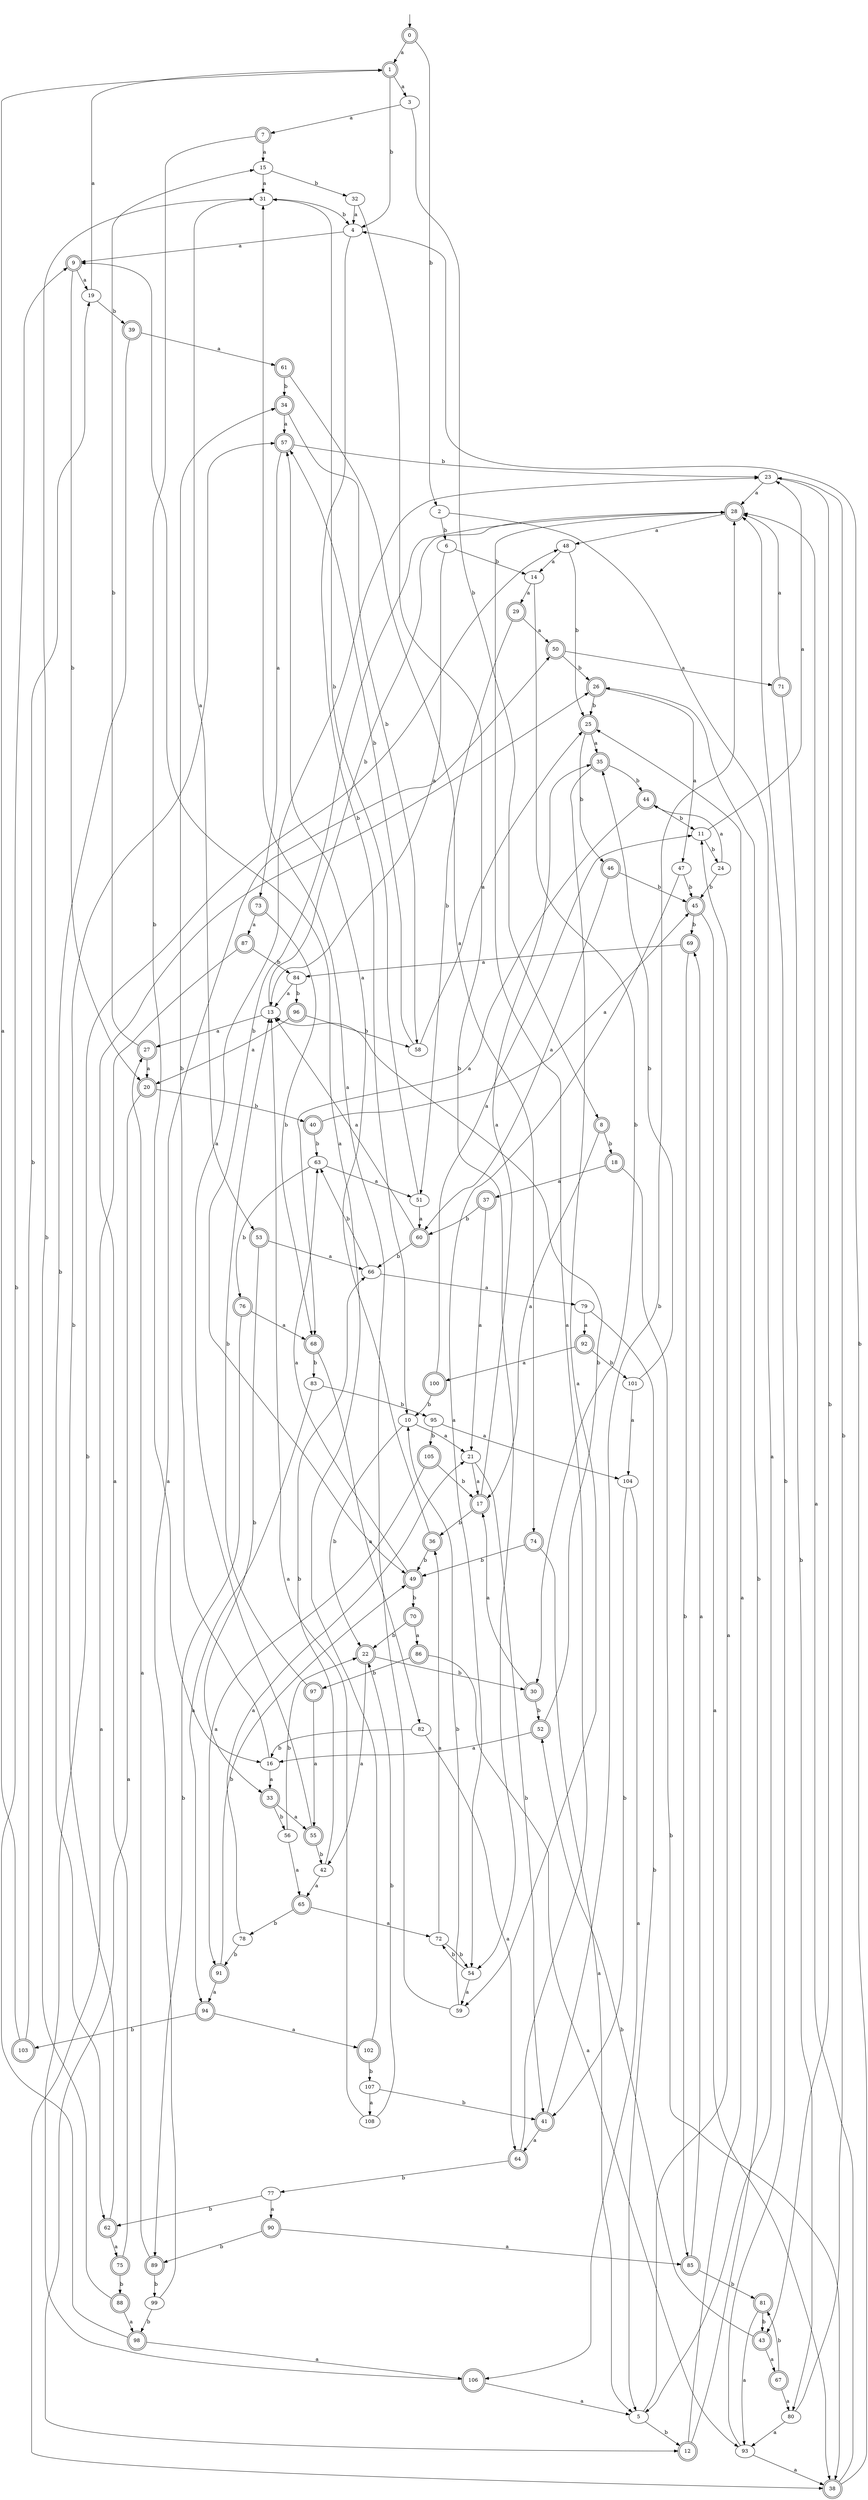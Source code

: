 digraph RandomDFA {
  __start0 [label="", shape=none];
  __start0 -> 0 [label=""];
  0 [shape=circle] [shape=doublecircle]
  0 -> 1 [label="a"]
  0 -> 2 [label="b"]
  1 [shape=doublecircle]
  1 -> 3 [label="a"]
  1 -> 4 [label="b"]
  2
  2 -> 5 [label="a"]
  2 -> 6 [label="b"]
  3
  3 -> 7 [label="a"]
  3 -> 8 [label="b"]
  4
  4 -> 9 [label="a"]
  4 -> 10 [label="b"]
  5
  5 -> 11 [label="a"]
  5 -> 12 [label="b"]
  6
  6 -> 13 [label="a"]
  6 -> 14 [label="b"]
  7 [shape=doublecircle]
  7 -> 15 [label="a"]
  7 -> 16 [label="b"]
  8 [shape=doublecircle]
  8 -> 17 [label="a"]
  8 -> 18 [label="b"]
  9 [shape=doublecircle]
  9 -> 19 [label="a"]
  9 -> 20 [label="b"]
  10
  10 -> 21 [label="a"]
  10 -> 22 [label="b"]
  11
  11 -> 23 [label="a"]
  11 -> 24 [label="b"]
  12 [shape=doublecircle]
  12 -> 25 [label="a"]
  12 -> 26 [label="b"]
  13
  13 -> 27 [label="a"]
  13 -> 28 [label="b"]
  14
  14 -> 29 [label="a"]
  14 -> 30 [label="b"]
  15
  15 -> 31 [label="a"]
  15 -> 32 [label="b"]
  16
  16 -> 33 [label="a"]
  16 -> 34 [label="b"]
  17 [shape=doublecircle]
  17 -> 35 [label="a"]
  17 -> 36 [label="b"]
  18 [shape=doublecircle]
  18 -> 37 [label="a"]
  18 -> 38 [label="b"]
  19
  19 -> 1 [label="a"]
  19 -> 39 [label="b"]
  20 [shape=doublecircle]
  20 -> 12 [label="a"]
  20 -> 40 [label="b"]
  21
  21 -> 17 [label="a"]
  21 -> 41 [label="b"]
  22 [shape=doublecircle]
  22 -> 42 [label="a"]
  22 -> 30 [label="b"]
  23
  23 -> 28 [label="a"]
  23 -> 43 [label="b"]
  24
  24 -> 44 [label="a"]
  24 -> 45 [label="b"]
  25 [shape=doublecircle]
  25 -> 35 [label="a"]
  25 -> 46 [label="b"]
  26 [shape=doublecircle]
  26 -> 47 [label="a"]
  26 -> 25 [label="b"]
  27 [shape=doublecircle]
  27 -> 20 [label="a"]
  27 -> 15 [label="b"]
  28 [shape=doublecircle]
  28 -> 48 [label="a"]
  28 -> 49 [label="b"]
  29 [shape=doublecircle]
  29 -> 50 [label="a"]
  29 -> 51 [label="b"]
  30 [shape=doublecircle]
  30 -> 17 [label="a"]
  30 -> 52 [label="b"]
  31
  31 -> 53 [label="a"]
  31 -> 4 [label="b"]
  32
  32 -> 4 [label="a"]
  32 -> 54 [label="b"]
  33 [shape=doublecircle]
  33 -> 55 [label="a"]
  33 -> 56 [label="b"]
  34 [shape=doublecircle]
  34 -> 57 [label="a"]
  34 -> 58 [label="b"]
  35 [shape=doublecircle]
  35 -> 59 [label="a"]
  35 -> 44 [label="b"]
  36 [shape=doublecircle]
  36 -> 57 [label="a"]
  36 -> 49 [label="b"]
  37 [shape=doublecircle]
  37 -> 21 [label="a"]
  37 -> 60 [label="b"]
  38 [shape=doublecircle]
  38 -> 28 [label="a"]
  38 -> 4 [label="b"]
  39 [shape=doublecircle]
  39 -> 61 [label="a"]
  39 -> 62 [label="b"]
  40 [shape=doublecircle]
  40 -> 45 [label="a"]
  40 -> 63 [label="b"]
  41 [shape=doublecircle]
  41 -> 64 [label="a"]
  41 -> 28 [label="b"]
  42
  42 -> 65 [label="a"]
  42 -> 66 [label="b"]
  43 [shape=doublecircle]
  43 -> 67 [label="a"]
  43 -> 52 [label="b"]
  44 [shape=doublecircle]
  44 -> 68 [label="a"]
  44 -> 11 [label="b"]
  45 [shape=doublecircle]
  45 -> 38 [label="a"]
  45 -> 69 [label="b"]
  46 [shape=doublecircle]
  46 -> 60 [label="a"]
  46 -> 45 [label="b"]
  47
  47 -> 54 [label="a"]
  47 -> 45 [label="b"]
  48
  48 -> 14 [label="a"]
  48 -> 25 [label="b"]
  49 [shape=doublecircle]
  49 -> 63 [label="a"]
  49 -> 70 [label="b"]
  50 [shape=doublecircle]
  50 -> 71 [label="a"]
  50 -> 26 [label="b"]
  51
  51 -> 60 [label="a"]
  51 -> 31 [label="b"]
  52 [shape=doublecircle]
  52 -> 16 [label="a"]
  52 -> 13 [label="b"]
  53 [shape=doublecircle]
  53 -> 66 [label="a"]
  53 -> 33 [label="b"]
  54
  54 -> 59 [label="a"]
  54 -> 72 [label="b"]
  55 [shape=doublecircle]
  55 -> 23 [label="a"]
  55 -> 42 [label="b"]
  56
  56 -> 65 [label="a"]
  56 -> 22 [label="b"]
  57 [shape=doublecircle]
  57 -> 73 [label="a"]
  57 -> 23 [label="b"]
  58
  58 -> 25 [label="a"]
  58 -> 57 [label="b"]
  59
  59 -> 31 [label="a"]
  59 -> 10 [label="b"]
  60 [shape=doublecircle]
  60 -> 13 [label="a"]
  60 -> 66 [label="b"]
  61 [shape=doublecircle]
  61 -> 74 [label="a"]
  61 -> 34 [label="b"]
  62 [shape=doublecircle]
  62 -> 75 [label="a"]
  62 -> 57 [label="b"]
  63
  63 -> 51 [label="a"]
  63 -> 76 [label="b"]
  64 [shape=doublecircle]
  64 -> 28 [label="a"]
  64 -> 77 [label="b"]
  65 [shape=doublecircle]
  65 -> 72 [label="a"]
  65 -> 78 [label="b"]
  66
  66 -> 79 [label="a"]
  66 -> 63 [label="b"]
  67 [shape=doublecircle]
  67 -> 80 [label="a"]
  67 -> 81 [label="b"]
  68 [shape=doublecircle]
  68 -> 82 [label="a"]
  68 -> 83 [label="b"]
  69 [shape=doublecircle]
  69 -> 84 [label="a"]
  69 -> 85 [label="b"]
  70 [shape=doublecircle]
  70 -> 86 [label="a"]
  70 -> 22 [label="b"]
  71 [shape=doublecircle]
  71 -> 28 [label="a"]
  71 -> 80 [label="b"]
  72
  72 -> 36 [label="a"]
  72 -> 54 [label="b"]
  73 [shape=doublecircle]
  73 -> 87 [label="a"]
  73 -> 68 [label="b"]
  74 [shape=doublecircle]
  74 -> 5 [label="a"]
  74 -> 49 [label="b"]
  75 [shape=doublecircle]
  75 -> 26 [label="a"]
  75 -> 88 [label="b"]
  76 [shape=doublecircle]
  76 -> 68 [label="a"]
  76 -> 89 [label="b"]
  77
  77 -> 90 [label="a"]
  77 -> 62 [label="b"]
  78
  78 -> 21 [label="a"]
  78 -> 91 [label="b"]
  79
  79 -> 92 [label="a"]
  79 -> 5 [label="b"]
  80
  80 -> 93 [label="a"]
  80 -> 23 [label="b"]
  81 [shape=doublecircle]
  81 -> 93 [label="a"]
  81 -> 43 [label="b"]
  82
  82 -> 64 [label="a"]
  82 -> 16 [label="b"]
  83
  83 -> 94 [label="a"]
  83 -> 95 [label="b"]
  84
  84 -> 13 [label="a"]
  84 -> 96 [label="b"]
  85 [shape=doublecircle]
  85 -> 69 [label="a"]
  85 -> 81 [label="b"]
  86 [shape=doublecircle]
  86 -> 93 [label="a"]
  86 -> 97 [label="b"]
  87 [shape=doublecircle]
  87 -> 38 [label="a"]
  87 -> 84 [label="b"]
  88 [shape=doublecircle]
  88 -> 98 [label="a"]
  88 -> 31 [label="b"]
  89 [shape=doublecircle]
  89 -> 27 [label="a"]
  89 -> 99 [label="b"]
  90 [shape=doublecircle]
  90 -> 85 [label="a"]
  90 -> 89 [label="b"]
  91 [shape=doublecircle]
  91 -> 94 [label="a"]
  91 -> 49 [label="b"]
  92 [shape=doublecircle]
  92 -> 100 [label="a"]
  92 -> 101 [label="b"]
  93
  93 -> 38 [label="a"]
  93 -> 28 [label="b"]
  94 [shape=doublecircle]
  94 -> 102 [label="a"]
  94 -> 103 [label="b"]
  95
  95 -> 104 [label="a"]
  95 -> 105 [label="b"]
  96 [shape=doublecircle]
  96 -> 20 [label="a"]
  96 -> 58 [label="b"]
  97 [shape=doublecircle]
  97 -> 55 [label="a"]
  97 -> 13 [label="b"]
  98 [shape=doublecircle]
  98 -> 106 [label="a"]
  98 -> 9 [label="b"]
  99
  99 -> 50 [label="a"]
  99 -> 98 [label="b"]
  100 [shape=doublecircle]
  100 -> 11 [label="a"]
  100 -> 10 [label="b"]
  101
  101 -> 104 [label="a"]
  101 -> 35 [label="b"]
  102 [shape=doublecircle]
  102 -> 9 [label="a"]
  102 -> 107 [label="b"]
  103 [shape=doublecircle]
  103 -> 1 [label="a"]
  103 -> 19 [label="b"]
  104
  104 -> 106 [label="a"]
  104 -> 41 [label="b"]
  105 [shape=doublecircle]
  105 -> 91 [label="a"]
  105 -> 17 [label="b"]
  106 [shape=doublecircle]
  106 -> 5 [label="a"]
  106 -> 48 [label="b"]
  107
  107 -> 108 [label="a"]
  107 -> 41 [label="b"]
  108
  108 -> 13 [label="a"]
  108 -> 22 [label="b"]
}

